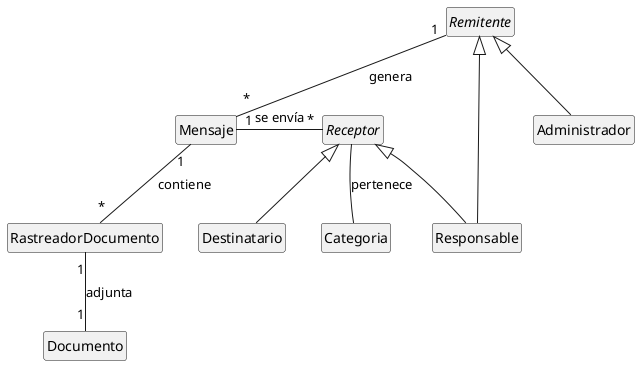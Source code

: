 @startuml
hide empty members
hide circle

abstract Remitente

class Mensaje

class Responsable

class RastreadorDocumento

abstract Receptor

class Destinatario

class Administrador

class Categoria

class Documento

Remitente <|-- Administrador
Remitente <|-- Responsable

Receptor <|-- Destinatario
Receptor <|-- Responsable
Receptor -- Categoria : pertenece

Remitente "1"--"*" Mensaje : genera

Mensaje  "1"--"*" RastreadorDocumento : contiene

Mensaje  "1"-r-"*" Receptor : se envía

RastreadorDocumento "1"--"1" Documento: adjunta
@enduml
